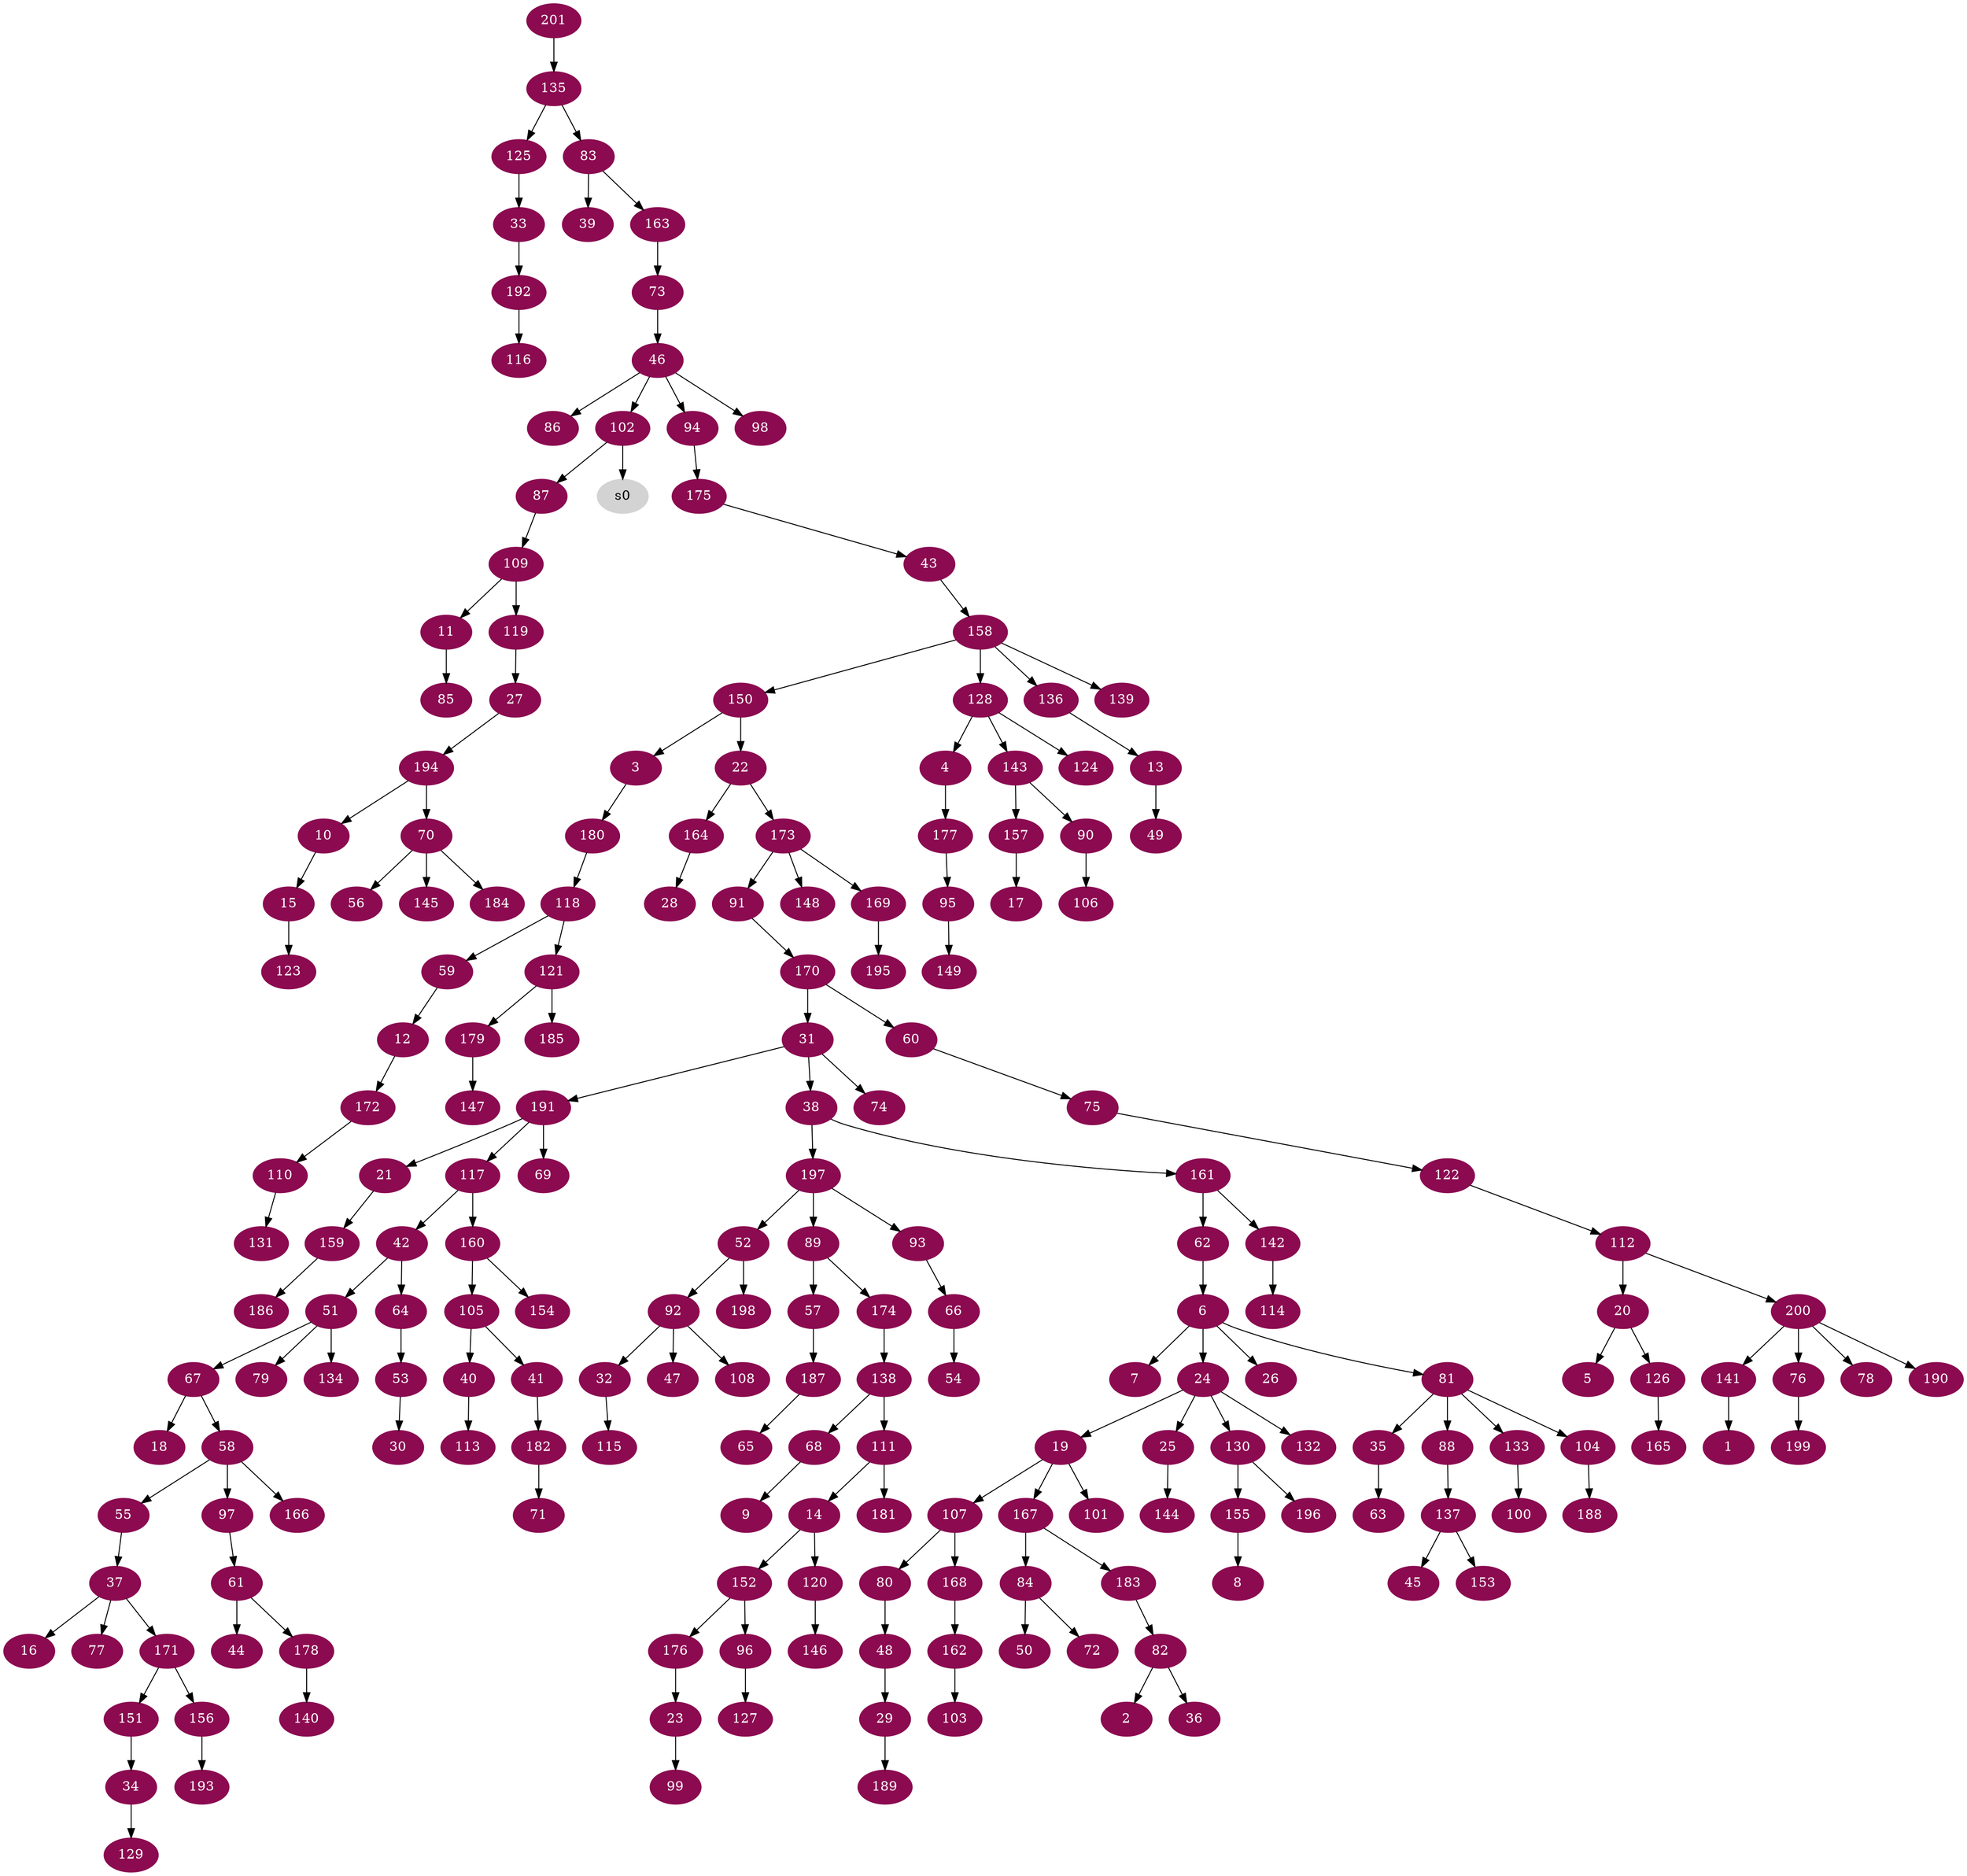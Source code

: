 digraph G {
node [color=deeppink4, style=filled, fontcolor=white];
141 -> 1;
82 -> 2;
150 -> 3;
128 -> 4;
20 -> 5;
62 -> 6;
6 -> 7;
155 -> 8;
68 -> 9;
194 -> 10;
109 -> 11;
59 -> 12;
136 -> 13;
111 -> 14;
10 -> 15;
37 -> 16;
157 -> 17;
67 -> 18;
24 -> 19;
112 -> 20;
191 -> 21;
150 -> 22;
176 -> 23;
6 -> 24;
24 -> 25;
6 -> 26;
119 -> 27;
164 -> 28;
48 -> 29;
53 -> 30;
170 -> 31;
92 -> 32;
125 -> 33;
151 -> 34;
81 -> 35;
82 -> 36;
55 -> 37;
31 -> 38;
83 -> 39;
105 -> 40;
105 -> 41;
117 -> 42;
175 -> 43;
61 -> 44;
137 -> 45;
73 -> 46;
92 -> 47;
80 -> 48;
13 -> 49;
84 -> 50;
42 -> 51;
197 -> 52;
64 -> 53;
66 -> 54;
58 -> 55;
70 -> 56;
89 -> 57;
67 -> 58;
118 -> 59;
170 -> 60;
97 -> 61;
161 -> 62;
35 -> 63;
42 -> 64;
187 -> 65;
93 -> 66;
51 -> 67;
138 -> 68;
191 -> 69;
194 -> 70;
182 -> 71;
84 -> 72;
163 -> 73;
31 -> 74;
60 -> 75;
200 -> 76;
37 -> 77;
200 -> 78;
51 -> 79;
107 -> 80;
6 -> 81;
183 -> 82;
135 -> 83;
167 -> 84;
11 -> 85;
46 -> 86;
102 -> 87;
81 -> 88;
197 -> 89;
143 -> 90;
173 -> 91;
52 -> 92;
197 -> 93;
46 -> 94;
177 -> 95;
152 -> 96;
58 -> 97;
46 -> 98;
23 -> 99;
133 -> 100;
19 -> 101;
46 -> 102;
162 -> 103;
81 -> 104;
160 -> 105;
90 -> 106;
19 -> 107;
92 -> 108;
87 -> 109;
172 -> 110;
138 -> 111;
122 -> 112;
40 -> 113;
142 -> 114;
32 -> 115;
192 -> 116;
191 -> 117;
180 -> 118;
109 -> 119;
14 -> 120;
118 -> 121;
75 -> 122;
15 -> 123;
128 -> 124;
135 -> 125;
20 -> 126;
96 -> 127;
158 -> 128;
34 -> 129;
24 -> 130;
110 -> 131;
24 -> 132;
81 -> 133;
51 -> 134;
201 -> 135;
158 -> 136;
88 -> 137;
174 -> 138;
158 -> 139;
178 -> 140;
200 -> 141;
161 -> 142;
128 -> 143;
25 -> 144;
70 -> 145;
120 -> 146;
179 -> 147;
173 -> 148;
95 -> 149;
158 -> 150;
171 -> 151;
14 -> 152;
137 -> 153;
160 -> 154;
130 -> 155;
171 -> 156;
143 -> 157;
43 -> 158;
21 -> 159;
117 -> 160;
38 -> 161;
168 -> 162;
83 -> 163;
22 -> 164;
126 -> 165;
58 -> 166;
19 -> 167;
107 -> 168;
173 -> 169;
91 -> 170;
37 -> 171;
12 -> 172;
22 -> 173;
89 -> 174;
94 -> 175;
152 -> 176;
4 -> 177;
61 -> 178;
121 -> 179;
3 -> 180;
111 -> 181;
41 -> 182;
167 -> 183;
70 -> 184;
121 -> 185;
159 -> 186;
57 -> 187;
104 -> 188;
29 -> 189;
200 -> 190;
31 -> 191;
33 -> 192;
156 -> 193;
27 -> 194;
169 -> 195;
130 -> 196;
38 -> 197;
52 -> 198;
76 -> 199;
112 -> 200;
node [color=lightgrey, style=filled, fontcolor=black];
102 -> s0;
}
